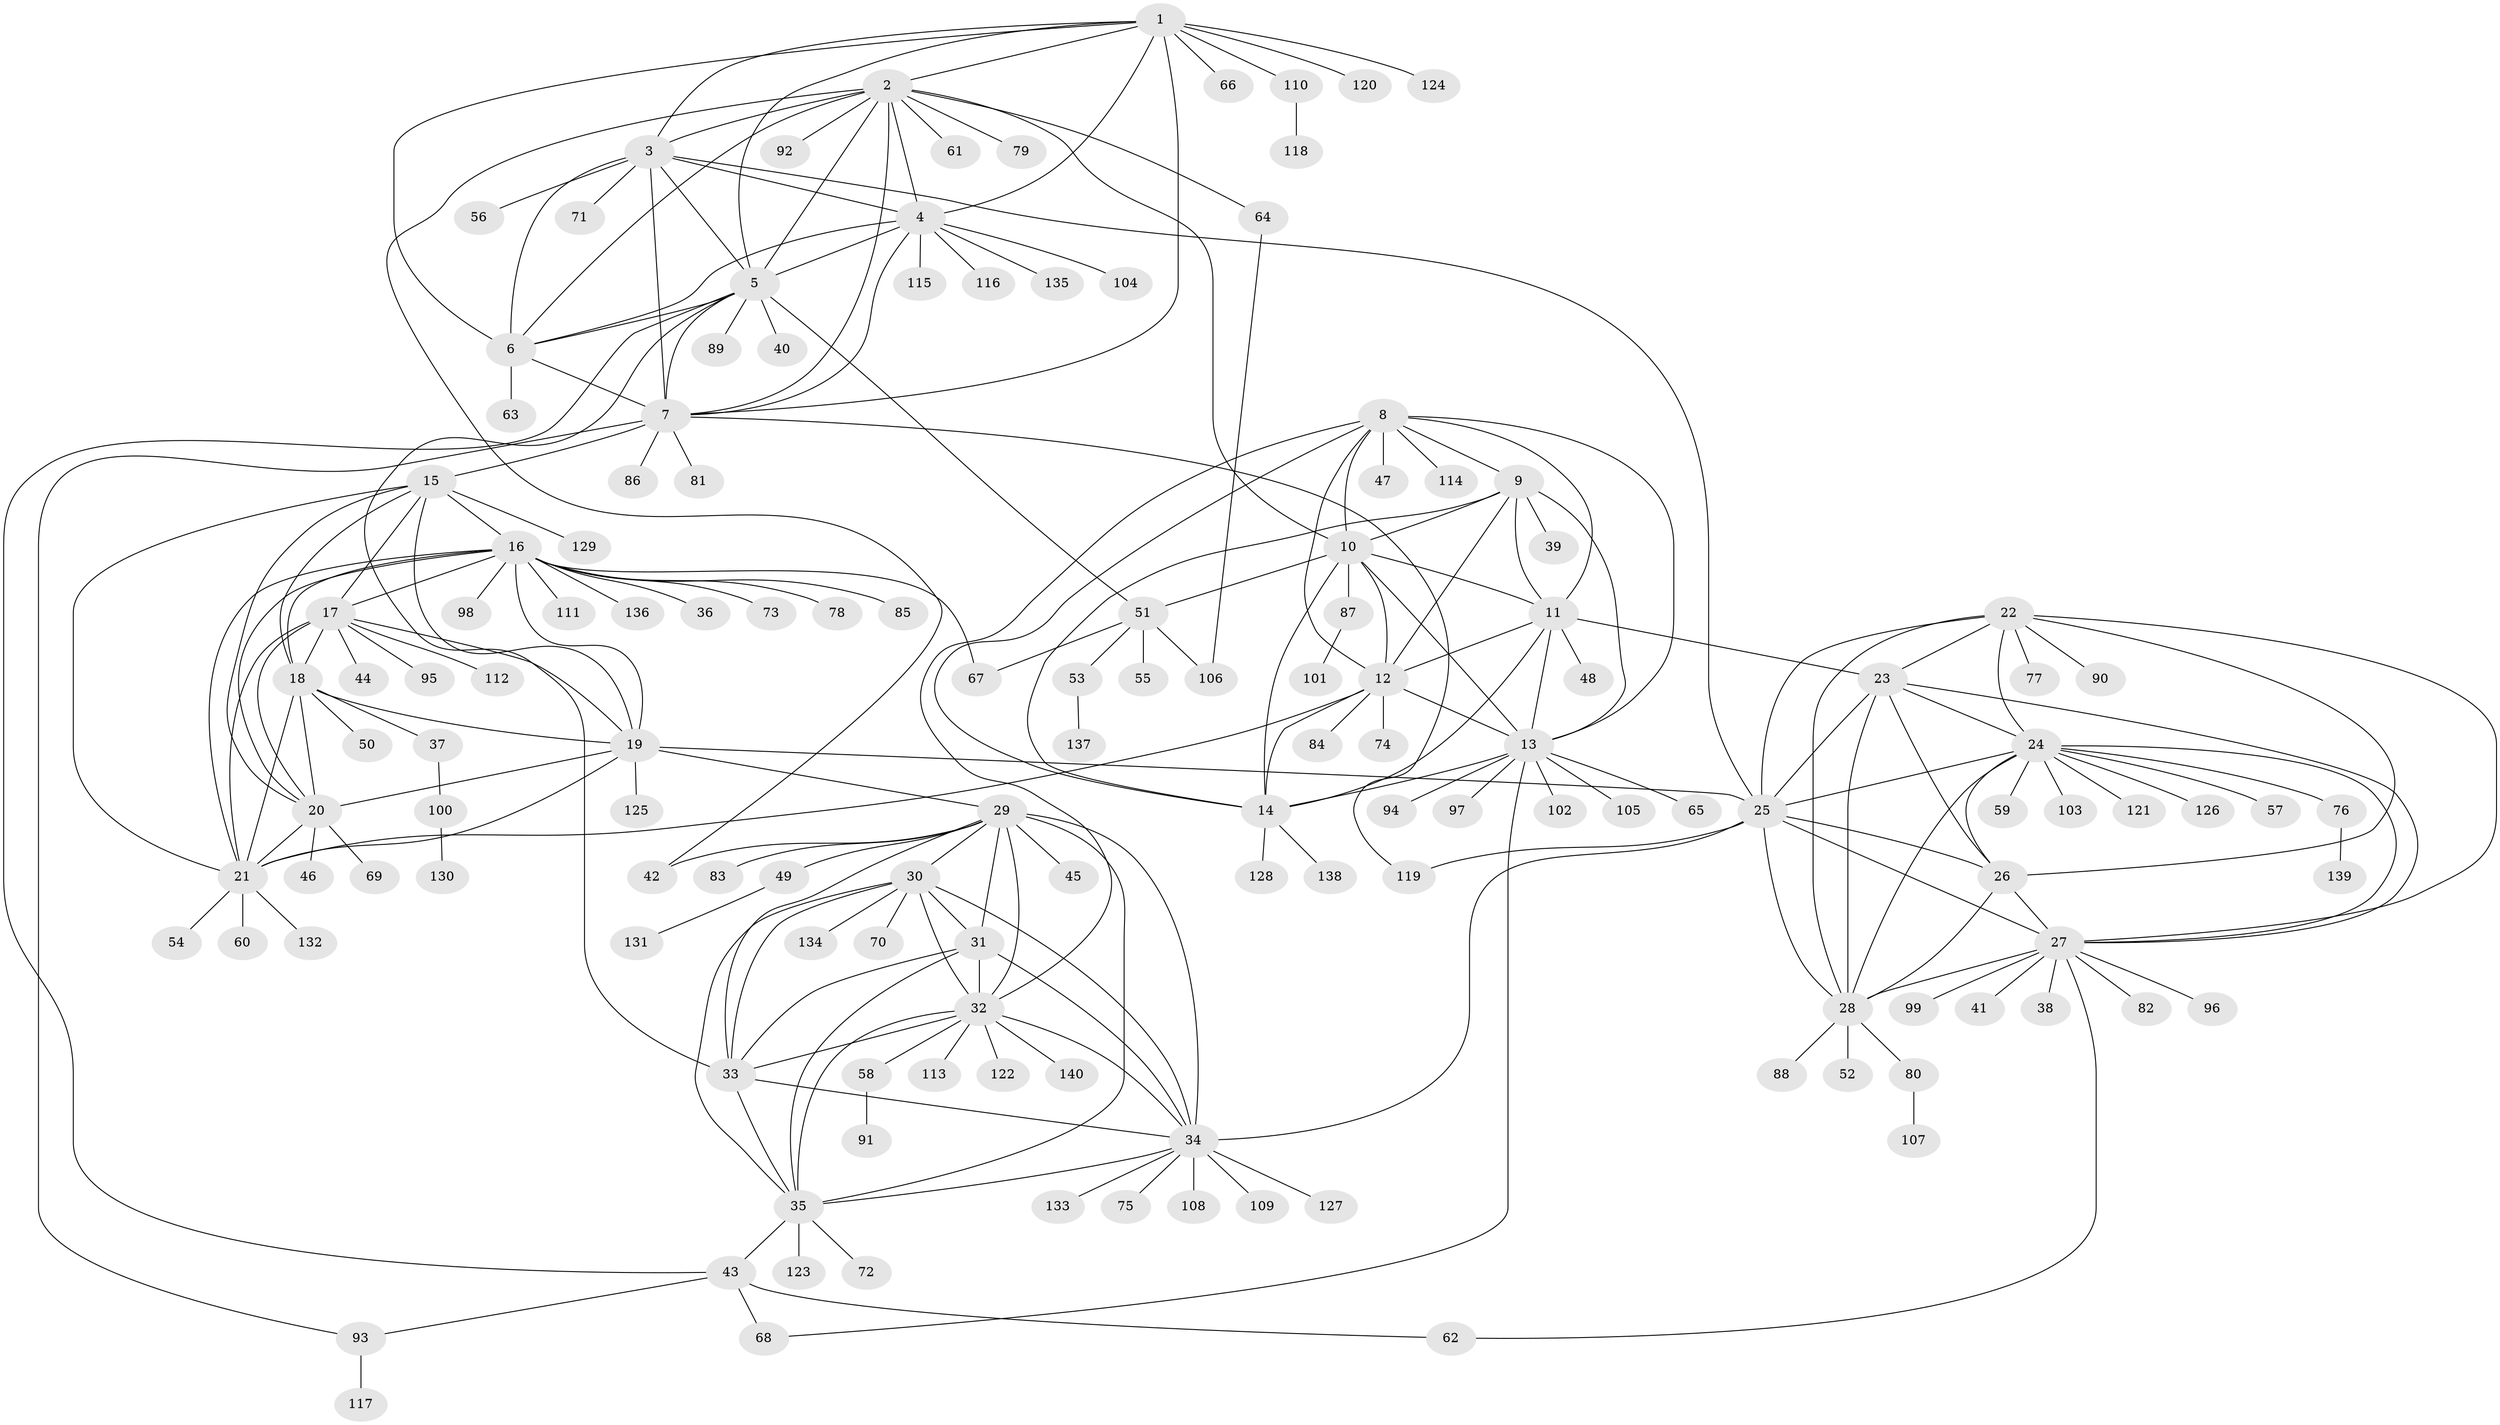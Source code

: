 // Generated by graph-tools (version 1.1) at 2025/02/03/09/25 03:02:38]
// undirected, 140 vertices, 229 edges
graph export_dot {
graph [start="1"]
  node [color=gray90,style=filled];
  1;
  2;
  3;
  4;
  5;
  6;
  7;
  8;
  9;
  10;
  11;
  12;
  13;
  14;
  15;
  16;
  17;
  18;
  19;
  20;
  21;
  22;
  23;
  24;
  25;
  26;
  27;
  28;
  29;
  30;
  31;
  32;
  33;
  34;
  35;
  36;
  37;
  38;
  39;
  40;
  41;
  42;
  43;
  44;
  45;
  46;
  47;
  48;
  49;
  50;
  51;
  52;
  53;
  54;
  55;
  56;
  57;
  58;
  59;
  60;
  61;
  62;
  63;
  64;
  65;
  66;
  67;
  68;
  69;
  70;
  71;
  72;
  73;
  74;
  75;
  76;
  77;
  78;
  79;
  80;
  81;
  82;
  83;
  84;
  85;
  86;
  87;
  88;
  89;
  90;
  91;
  92;
  93;
  94;
  95;
  96;
  97;
  98;
  99;
  100;
  101;
  102;
  103;
  104;
  105;
  106;
  107;
  108;
  109;
  110;
  111;
  112;
  113;
  114;
  115;
  116;
  117;
  118;
  119;
  120;
  121;
  122;
  123;
  124;
  125;
  126;
  127;
  128;
  129;
  130;
  131;
  132;
  133;
  134;
  135;
  136;
  137;
  138;
  139;
  140;
  1 -- 2;
  1 -- 3;
  1 -- 4;
  1 -- 5;
  1 -- 6;
  1 -- 7;
  1 -- 66;
  1 -- 110;
  1 -- 120;
  1 -- 124;
  2 -- 3;
  2 -- 4;
  2 -- 5;
  2 -- 6;
  2 -- 7;
  2 -- 10;
  2 -- 42;
  2 -- 61;
  2 -- 64;
  2 -- 79;
  2 -- 92;
  3 -- 4;
  3 -- 5;
  3 -- 6;
  3 -- 7;
  3 -- 25;
  3 -- 56;
  3 -- 71;
  4 -- 5;
  4 -- 6;
  4 -- 7;
  4 -- 104;
  4 -- 115;
  4 -- 116;
  4 -- 135;
  5 -- 6;
  5 -- 7;
  5 -- 33;
  5 -- 40;
  5 -- 43;
  5 -- 51;
  5 -- 89;
  6 -- 7;
  6 -- 63;
  7 -- 15;
  7 -- 81;
  7 -- 86;
  7 -- 93;
  7 -- 119;
  8 -- 9;
  8 -- 10;
  8 -- 11;
  8 -- 12;
  8 -- 13;
  8 -- 14;
  8 -- 32;
  8 -- 47;
  8 -- 114;
  9 -- 10;
  9 -- 11;
  9 -- 12;
  9 -- 13;
  9 -- 14;
  9 -- 39;
  10 -- 11;
  10 -- 12;
  10 -- 13;
  10 -- 14;
  10 -- 51;
  10 -- 87;
  11 -- 12;
  11 -- 13;
  11 -- 14;
  11 -- 23;
  11 -- 48;
  12 -- 13;
  12 -- 14;
  12 -- 21;
  12 -- 74;
  12 -- 84;
  13 -- 14;
  13 -- 65;
  13 -- 68;
  13 -- 94;
  13 -- 97;
  13 -- 102;
  13 -- 105;
  14 -- 128;
  14 -- 138;
  15 -- 16;
  15 -- 17;
  15 -- 18;
  15 -- 19;
  15 -- 20;
  15 -- 21;
  15 -- 129;
  16 -- 17;
  16 -- 18;
  16 -- 19;
  16 -- 20;
  16 -- 21;
  16 -- 36;
  16 -- 67;
  16 -- 73;
  16 -- 78;
  16 -- 85;
  16 -- 98;
  16 -- 111;
  16 -- 136;
  17 -- 18;
  17 -- 19;
  17 -- 20;
  17 -- 21;
  17 -- 44;
  17 -- 95;
  17 -- 112;
  18 -- 19;
  18 -- 20;
  18 -- 21;
  18 -- 37;
  18 -- 50;
  19 -- 20;
  19 -- 21;
  19 -- 25;
  19 -- 29;
  19 -- 125;
  20 -- 21;
  20 -- 46;
  20 -- 69;
  21 -- 54;
  21 -- 60;
  21 -- 132;
  22 -- 23;
  22 -- 24;
  22 -- 25;
  22 -- 26;
  22 -- 27;
  22 -- 28;
  22 -- 77;
  22 -- 90;
  23 -- 24;
  23 -- 25;
  23 -- 26;
  23 -- 27;
  23 -- 28;
  24 -- 25;
  24 -- 26;
  24 -- 27;
  24 -- 28;
  24 -- 57;
  24 -- 59;
  24 -- 76;
  24 -- 103;
  24 -- 121;
  24 -- 126;
  25 -- 26;
  25 -- 27;
  25 -- 28;
  25 -- 34;
  25 -- 119;
  26 -- 27;
  26 -- 28;
  27 -- 28;
  27 -- 38;
  27 -- 41;
  27 -- 62;
  27 -- 82;
  27 -- 96;
  27 -- 99;
  28 -- 52;
  28 -- 80;
  28 -- 88;
  29 -- 30;
  29 -- 31;
  29 -- 32;
  29 -- 33;
  29 -- 34;
  29 -- 35;
  29 -- 42;
  29 -- 45;
  29 -- 49;
  29 -- 83;
  30 -- 31;
  30 -- 32;
  30 -- 33;
  30 -- 34;
  30 -- 35;
  30 -- 70;
  30 -- 134;
  31 -- 32;
  31 -- 33;
  31 -- 34;
  31 -- 35;
  32 -- 33;
  32 -- 34;
  32 -- 35;
  32 -- 58;
  32 -- 113;
  32 -- 122;
  32 -- 140;
  33 -- 34;
  33 -- 35;
  34 -- 35;
  34 -- 75;
  34 -- 108;
  34 -- 109;
  34 -- 127;
  34 -- 133;
  35 -- 43;
  35 -- 72;
  35 -- 123;
  37 -- 100;
  43 -- 62;
  43 -- 68;
  43 -- 93;
  49 -- 131;
  51 -- 53;
  51 -- 55;
  51 -- 67;
  51 -- 106;
  53 -- 137;
  58 -- 91;
  64 -- 106;
  76 -- 139;
  80 -- 107;
  87 -- 101;
  93 -- 117;
  100 -- 130;
  110 -- 118;
}
